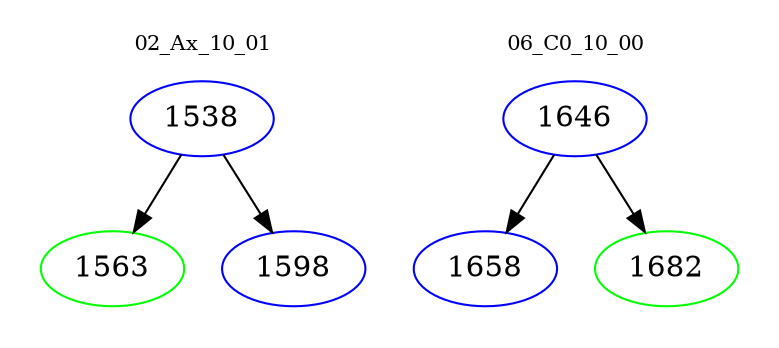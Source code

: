 digraph{
subgraph cluster_0 {
color = white
label = "02_Ax_10_01";
fontsize=10;
T0_1538 [label="1538", color="blue"]
T0_1538 -> T0_1563 [color="black"]
T0_1563 [label="1563", color="green"]
T0_1538 -> T0_1598 [color="black"]
T0_1598 [label="1598", color="blue"]
}
subgraph cluster_1 {
color = white
label = "06_C0_10_00";
fontsize=10;
T1_1646 [label="1646", color="blue"]
T1_1646 -> T1_1658 [color="black"]
T1_1658 [label="1658", color="blue"]
T1_1646 -> T1_1682 [color="black"]
T1_1682 [label="1682", color="green"]
}
}
